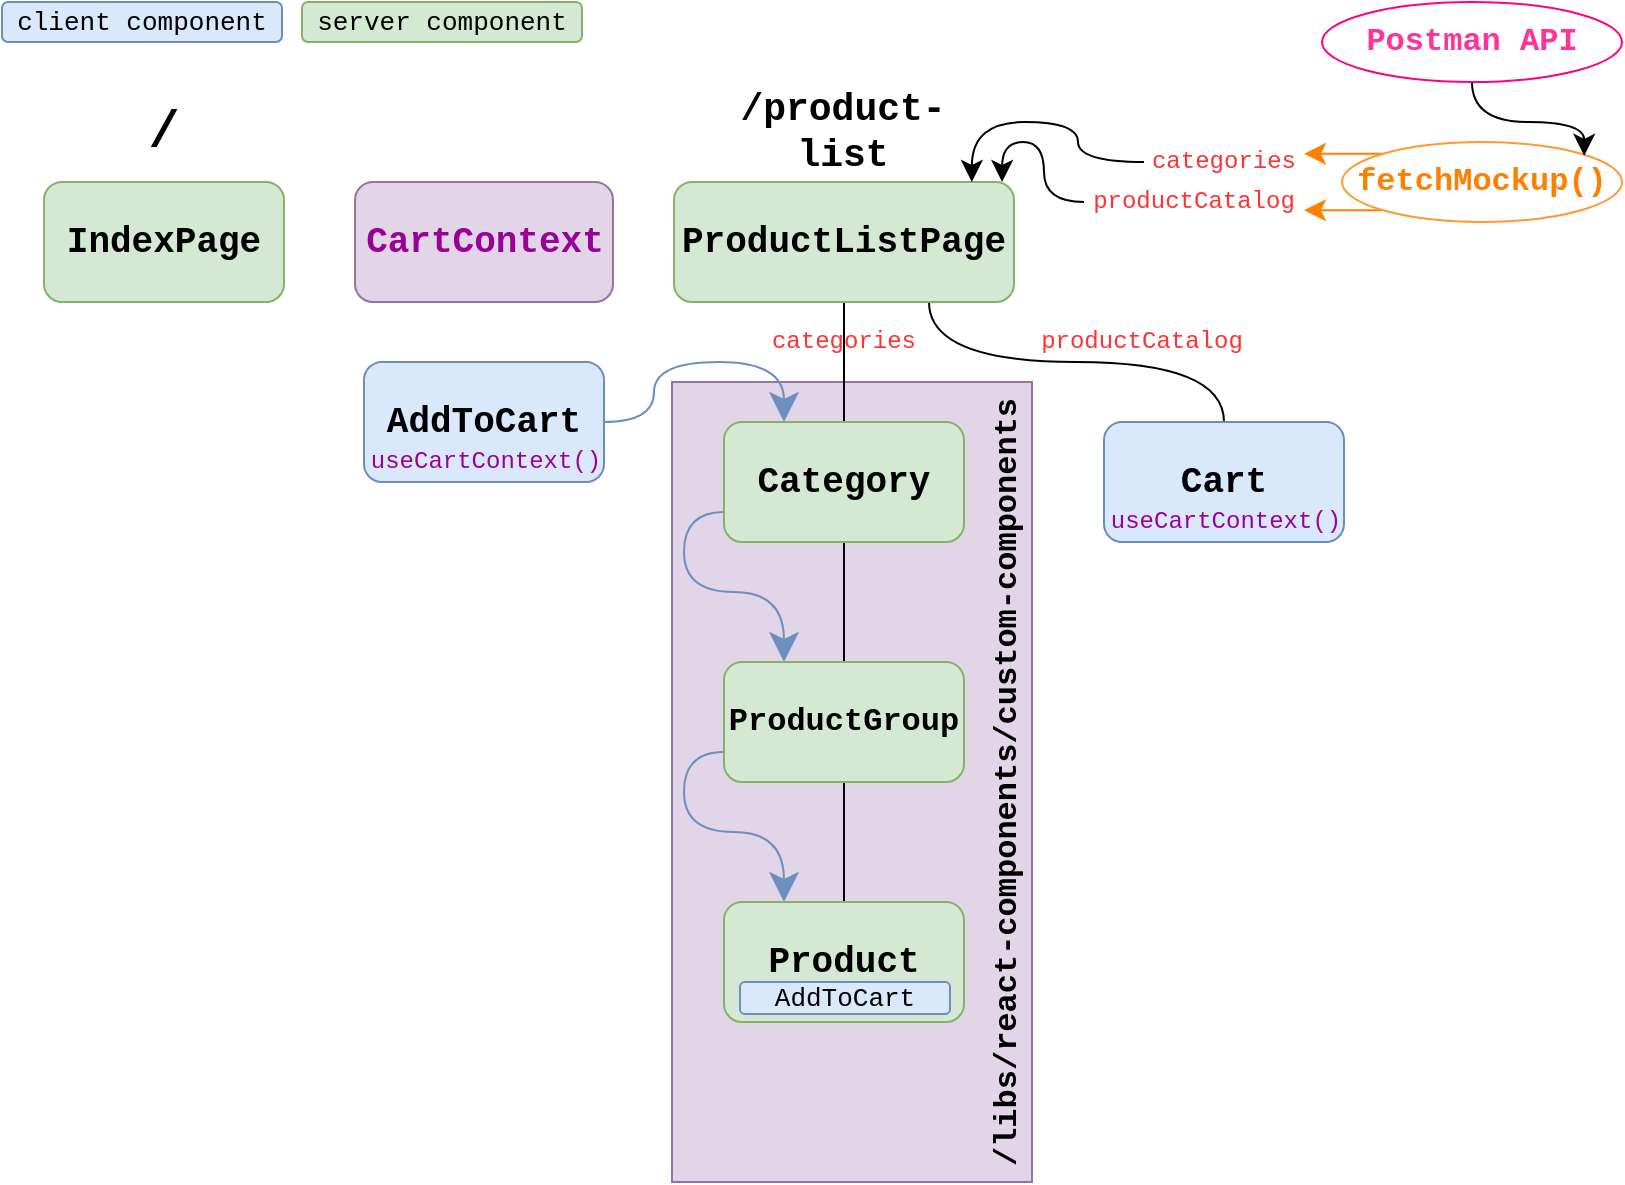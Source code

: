 <mxfile version="20.8.23" type="github">
  <diagram name="Page-1" id="0RoXZsUzvkpFgtAO-AeV">
    <mxGraphModel dx="1358" dy="798" grid="1" gridSize="10" guides="1" tooltips="1" connect="1" arrows="1" fold="1" page="1" pageScale="1" pageWidth="827" pageHeight="1169" math="0" shadow="0">
      <root>
        <mxCell id="0" />
        <mxCell id="1" parent="0" />
        <mxCell id="Cw0C9ppOWzMmul87o8MS-5" value="/libs/react-components/custom-components" style="rounded=0;whiteSpace=wrap;html=1;fillColor=#e1d5e7;strokeColor=#9673a6;fontFamily=Courier New;horizontal=0;align=center;verticalAlign=bottom;fontSize=16;fontStyle=1" parent="1" vertex="1">
          <mxGeometry x="345" y="200" width="180" height="400" as="geometry" />
        </mxCell>
        <mxCell id="06V7cyF9oRUQFHMhmIxx-1" value="IndexPage" style="rounded=1;whiteSpace=wrap;html=1;fontFamily=Courier New;fontSize=18;fontStyle=1;fillColor=#d5e8d4;strokeColor=#82b366;" parent="1" vertex="1">
          <mxGeometry x="31" y="100" width="120" height="60" as="geometry" />
        </mxCell>
        <mxCell id="06V7cyF9oRUQFHMhmIxx-2" value="/" style="rounded=0;whiteSpace=wrap;html=1;fontFamily=Courier New;fontSize=26;fontStyle=1;fillColor=none;strokeColor=none;" parent="1" vertex="1">
          <mxGeometry x="31" y="50" width="120" height="50" as="geometry" />
        </mxCell>
        <mxCell id="06V7cyF9oRUQFHMhmIxx-7" style="edgeStyle=orthogonalEdgeStyle;rounded=0;orthogonalLoop=1;jettySize=auto;html=1;exitX=0.5;exitY=1;exitDx=0;exitDy=0;entryX=0.5;entryY=0;entryDx=0;entryDy=0;fontFamily=Courier New;fontSize=16;endArrow=none;endFill=0;" parent="1" source="06V7cyF9oRUQFHMhmIxx-3" target="06V7cyF9oRUQFHMhmIxx-5" edge="1">
          <mxGeometry relative="1" as="geometry" />
        </mxCell>
        <mxCell id="06V7cyF9oRUQFHMhmIxx-12" style="edgeStyle=orthogonalEdgeStyle;rounded=0;orthogonalLoop=1;jettySize=auto;html=1;exitX=0.75;exitY=1;exitDx=0;exitDy=0;entryX=0.5;entryY=0;entryDx=0;entryDy=0;fontFamily=Courier New;fontSize=16;fontColor=#FF8000;endArrow=none;endFill=0;curved=1;" parent="1" source="06V7cyF9oRUQFHMhmIxx-3" target="06V7cyF9oRUQFHMhmIxx-11" edge="1">
          <mxGeometry relative="1" as="geometry" />
        </mxCell>
        <mxCell id="06V7cyF9oRUQFHMhmIxx-3" value="ProductListPage" style="rounded=1;whiteSpace=wrap;html=1;fontFamily=Courier New;fontSize=18;fontStyle=1;fillColor=#d5e8d4;strokeColor=#82b366;" parent="1" vertex="1">
          <mxGeometry x="346" y="100" width="170" height="60" as="geometry" />
        </mxCell>
        <mxCell id="06V7cyF9oRUQFHMhmIxx-4" value="/product-list" style="rounded=0;whiteSpace=wrap;html=1;fontFamily=Courier New;fontSize=19;fontStyle=1;fillColor=none;strokeColor=none;" parent="1" vertex="1">
          <mxGeometry x="371" y="50" width="119" height="50" as="geometry" />
        </mxCell>
        <mxCell id="06V7cyF9oRUQFHMhmIxx-15" style="edgeStyle=orthogonalEdgeStyle;curved=1;rounded=0;orthogonalLoop=1;jettySize=auto;html=1;exitX=0.5;exitY=1;exitDx=0;exitDy=0;entryX=0.5;entryY=0;entryDx=0;entryDy=0;fontFamily=Courier New;fontSize=16;fontColor=#FF8000;endArrow=none;endFill=0;endSize=13;" parent="1" source="06V7cyF9oRUQFHMhmIxx-5" target="06V7cyF9oRUQFHMhmIxx-8" edge="1">
          <mxGeometry relative="1" as="geometry" />
        </mxCell>
        <mxCell id="Cw0C9ppOWzMmul87o8MS-9" style="edgeStyle=orthogonalEdgeStyle;curved=1;rounded=0;orthogonalLoop=1;jettySize=auto;html=1;exitX=0;exitY=0.75;exitDx=0;exitDy=0;entryX=0.25;entryY=0;entryDx=0;entryDy=0;strokeColor=#6c8fbf;fontFamily=Courier New;fontSize=13;endSize=12;" parent="1" source="06V7cyF9oRUQFHMhmIxx-5" target="06V7cyF9oRUQFHMhmIxx-8" edge="1">
          <mxGeometry relative="1" as="geometry" />
        </mxCell>
        <mxCell id="06V7cyF9oRUQFHMhmIxx-5" value="Category" style="rounded=1;whiteSpace=wrap;html=1;fontFamily=Courier New;fontSize=18;fontStyle=1;fillColor=#d5e8d4;strokeColor=#82b366;" parent="1" vertex="1">
          <mxGeometry x="371" y="220" width="120" height="60" as="geometry" />
        </mxCell>
        <mxCell id="06V7cyF9oRUQFHMhmIxx-14" style="edgeStyle=orthogonalEdgeStyle;rounded=0;orthogonalLoop=1;jettySize=auto;html=1;exitX=0;exitY=0.5;exitDx=0;exitDy=0;entryX=0.876;entryY=0;entryDx=0;entryDy=0;entryPerimeter=0;fontFamily=Courier New;fontSize=16;fontColor=#FF8000;endArrow=classic;endFill=1;curved=1;endSize=8;" parent="1" source="AFmnFaVBh6jh5ifKYE9l-5" target="06V7cyF9oRUQFHMhmIxx-3" edge="1">
          <mxGeometry relative="1" as="geometry">
            <mxPoint x="601" y="100" as="sourcePoint" />
            <Array as="points">
              <mxPoint x="548" y="90" />
              <mxPoint x="548" y="70" />
              <mxPoint x="495" y="70" />
            </Array>
          </mxGeometry>
        </mxCell>
        <mxCell id="AFmnFaVBh6jh5ifKYE9l-11" style="edgeStyle=orthogonalEdgeStyle;curved=1;rounded=0;orthogonalLoop=1;jettySize=auto;html=1;exitX=0;exitY=0;exitDx=0;exitDy=0;entryX=1;entryY=0.25;entryDx=0;entryDy=0;fontFamily=Courier New;fontColor=#FF8000;endSize=8;strokeColor=#FF8000;" edge="1" parent="1" source="06V7cyF9oRUQFHMhmIxx-6" target="AFmnFaVBh6jh5ifKYE9l-5">
          <mxGeometry relative="1" as="geometry" />
        </mxCell>
        <mxCell id="AFmnFaVBh6jh5ifKYE9l-12" style="edgeStyle=orthogonalEdgeStyle;curved=1;rounded=0;orthogonalLoop=1;jettySize=auto;html=1;exitX=0;exitY=1;exitDx=0;exitDy=0;entryX=1;entryY=0.75;entryDx=0;entryDy=0;fontFamily=Courier New;fontColor=#FF8000;endSize=8;strokeColor=#FF8000;" edge="1" parent="1" source="06V7cyF9oRUQFHMhmIxx-6" target="AFmnFaVBh6jh5ifKYE9l-6">
          <mxGeometry relative="1" as="geometry" />
        </mxCell>
        <mxCell id="06V7cyF9oRUQFHMhmIxx-6" value="fetchMockup()" style="ellipse;whiteSpace=wrap;html=1;fontFamily=Courier New;fontSize=16;fillColor=none;strokeColor=#FF9933;fontColor=#FF8000;fontStyle=1" parent="1" vertex="1">
          <mxGeometry x="680" y="80" width="140" height="40" as="geometry" />
        </mxCell>
        <mxCell id="06V7cyF9oRUQFHMhmIxx-16" style="edgeStyle=orthogonalEdgeStyle;curved=1;rounded=0;orthogonalLoop=1;jettySize=auto;html=1;exitX=0.5;exitY=1;exitDx=0;exitDy=0;entryX=0.5;entryY=0;entryDx=0;entryDy=0;fontFamily=Courier New;fontSize=16;fontColor=#FF8000;endArrow=none;endFill=0;endSize=13;" parent="1" source="06V7cyF9oRUQFHMhmIxx-8" target="06V7cyF9oRUQFHMhmIxx-10" edge="1">
          <mxGeometry relative="1" as="geometry" />
        </mxCell>
        <mxCell id="Cw0C9ppOWzMmul87o8MS-10" style="edgeStyle=orthogonalEdgeStyle;curved=1;rounded=0;orthogonalLoop=1;jettySize=auto;html=1;exitX=0;exitY=0.75;exitDx=0;exitDy=0;entryX=0.25;entryY=0;entryDx=0;entryDy=0;strokeColor=#6c8fbf;fontFamily=Courier New;fontSize=13;endSize=12;" parent="1" source="06V7cyF9oRUQFHMhmIxx-8" target="06V7cyF9oRUQFHMhmIxx-10" edge="1">
          <mxGeometry relative="1" as="geometry" />
        </mxCell>
        <mxCell id="06V7cyF9oRUQFHMhmIxx-8" value="ProductGroup" style="rounded=1;whiteSpace=wrap;html=1;fontFamily=Courier New;fontSize=16;fontStyle=1;fillColor=#d5e8d4;strokeColor=#82b366;" parent="1" vertex="1">
          <mxGeometry x="371" y="340" width="120" height="60" as="geometry" />
        </mxCell>
        <mxCell id="06V7cyF9oRUQFHMhmIxx-10" value="Product" style="rounded=1;whiteSpace=wrap;html=1;fontFamily=Courier New;fontSize=18;fontStyle=1;fillColor=#d5e8d4;strokeColor=#82b366;" parent="1" vertex="1">
          <mxGeometry x="371" y="460" width="120" height="60" as="geometry" />
        </mxCell>
        <mxCell id="06V7cyF9oRUQFHMhmIxx-11" value="Cart" style="rounded=1;whiteSpace=wrap;html=1;fontFamily=Courier New;fontSize=18;fontStyle=1;fillColor=#dae8fc;strokeColor=#6c8ebf;" parent="1" vertex="1">
          <mxGeometry x="561" y="220" width="120" height="60" as="geometry" />
        </mxCell>
        <mxCell id="06V7cyF9oRUQFHMhmIxx-13" value="AddToCart" style="rounded=1;whiteSpace=wrap;html=1;fontFamily=Courier New;fontSize=18;fontStyle=1;fillColor=#dae8fc;strokeColor=#6c8ebf;" parent="1" vertex="1">
          <mxGeometry x="191" y="190" width="120" height="60" as="geometry" />
        </mxCell>
        <mxCell id="Cw0C9ppOWzMmul87o8MS-2" value="" style="edgeStyle=orthogonalEdgeStyle;rounded=0;orthogonalLoop=1;jettySize=auto;html=1;entryX=0.25;entryY=0;entryDx=0;entryDy=0;curved=1;endSize=12;strokeColor=#6c8fbf;exitX=1;exitY=0.5;exitDx=0;exitDy=0;" parent="1" source="06V7cyF9oRUQFHMhmIxx-13" target="06V7cyF9oRUQFHMhmIxx-5" edge="1">
          <mxGeometry relative="1" as="geometry" />
        </mxCell>
        <mxCell id="Cw0C9ppOWzMmul87o8MS-6" value="client component" style="rounded=1;whiteSpace=wrap;html=1;fontFamily=Courier New;fontSize=13;fontStyle=0;fillColor=#dae8fc;strokeColor=#6c8ebf;" parent="1" vertex="1">
          <mxGeometry x="10" y="10" width="140" height="20" as="geometry" />
        </mxCell>
        <mxCell id="Cw0C9ppOWzMmul87o8MS-7" value="server component" style="rounded=1;whiteSpace=wrap;html=1;fontFamily=Courier New;fontSize=13;fontStyle=0;fillColor=#d5e8d4;strokeColor=#82b366;" parent="1" vertex="1">
          <mxGeometry x="160" y="10" width="140" height="20" as="geometry" />
        </mxCell>
        <mxCell id="Cw0C9ppOWzMmul87o8MS-11" value="AddToCart" style="rounded=1;whiteSpace=wrap;html=1;fontFamily=Courier New;fontSize=13;fontStyle=0;fillColor=#dae8fc;strokeColor=#6c8ebf;perimeterSpacing=0;" parent="1" vertex="1">
          <mxGeometry x="379" y="500" width="105" height="16" as="geometry" />
        </mxCell>
        <mxCell id="AFmnFaVBh6jh5ifKYE9l-10" value="" style="edgeStyle=orthogonalEdgeStyle;curved=1;rounded=0;orthogonalLoop=1;jettySize=auto;html=1;fontFamily=Courier New;fontColor=#FF3333;endSize=8;entryX=0.865;entryY=0.172;entryDx=0;entryDy=0;entryPerimeter=0;" edge="1" parent="1" source="AFmnFaVBh6jh5ifKYE9l-1" target="06V7cyF9oRUQFHMhmIxx-6">
          <mxGeometry relative="1" as="geometry" />
        </mxCell>
        <mxCell id="AFmnFaVBh6jh5ifKYE9l-1" value="Postman API" style="ellipse;whiteSpace=wrap;html=1;fontFamily=Courier New;fontSize=16;fillColor=none;strokeColor=#FF0080;fontColor=#FF3399;fontStyle=1" vertex="1" parent="1">
          <mxGeometry x="670" y="10" width="150" height="40" as="geometry" />
        </mxCell>
        <mxCell id="AFmnFaVBh6jh5ifKYE9l-5" value="categories" style="rounded=0;whiteSpace=wrap;html=1;strokeColor=none;fontColor=#FF3333;fillColor=none;fontFamily=Courier New;" vertex="1" parent="1">
          <mxGeometry x="581" y="80" width="80" height="20" as="geometry" />
        </mxCell>
        <mxCell id="AFmnFaVBh6jh5ifKYE9l-7" value="" style="edgeStyle=orthogonalEdgeStyle;curved=1;rounded=0;orthogonalLoop=1;jettySize=auto;html=1;fontFamily=Courier New;fontColor=#FF3333;entryX=0.965;entryY=0;entryDx=0;entryDy=0;entryPerimeter=0;endSize=8;" edge="1" parent="1" source="AFmnFaVBh6jh5ifKYE9l-6" target="06V7cyF9oRUQFHMhmIxx-3">
          <mxGeometry relative="1" as="geometry" />
        </mxCell>
        <mxCell id="AFmnFaVBh6jh5ifKYE9l-6" value="productCatalog" style="rounded=0;whiteSpace=wrap;html=1;strokeColor=none;fontColor=#FF3333;fillColor=none;fontFamily=Courier New;" vertex="1" parent="1">
          <mxGeometry x="551" y="100" width="110" height="20" as="geometry" />
        </mxCell>
        <mxCell id="AFmnFaVBh6jh5ifKYE9l-13" value="categories" style="rounded=0;whiteSpace=wrap;html=1;strokeColor=none;fontColor=#FF3333;fillColor=none;fontFamily=Courier New;" vertex="1" parent="1">
          <mxGeometry x="390.5" y="170" width="80" height="20" as="geometry" />
        </mxCell>
        <mxCell id="AFmnFaVBh6jh5ifKYE9l-14" value="productCatalog" style="rounded=0;whiteSpace=wrap;html=1;strokeColor=none;fontColor=#FF3333;fillColor=none;fontFamily=Courier New;" vertex="1" parent="1">
          <mxGeometry x="525" y="170" width="110" height="20" as="geometry" />
        </mxCell>
        <mxCell id="AFmnFaVBh6jh5ifKYE9l-15" value="CartContext" style="rounded=1;whiteSpace=wrap;html=1;fontFamily=Courier New;fontSize=18;fontStyle=1;fillColor=#e1d5e7;strokeColor=#9673a6;fontColor=#990099;" vertex="1" parent="1">
          <mxGeometry x="186.5" y="100" width="129" height="60" as="geometry" />
        </mxCell>
        <mxCell id="AFmnFaVBh6jh5ifKYE9l-17" value="useCartContext()" style="rounded=0;whiteSpace=wrap;html=1;strokeColor=none;fontColor=#990099;fillColor=none;fontFamily=Courier New;" vertex="1" parent="1">
          <mxGeometry x="197" y="230" width="110" height="20" as="geometry" />
        </mxCell>
        <mxCell id="AFmnFaVBh6jh5ifKYE9l-18" value="useCartContext()" style="rounded=0;whiteSpace=wrap;html=1;strokeColor=none;fontColor=#990099;fillColor=none;fontFamily=Courier New;" vertex="1" parent="1">
          <mxGeometry x="567" y="260" width="110" height="20" as="geometry" />
        </mxCell>
      </root>
    </mxGraphModel>
  </diagram>
</mxfile>
